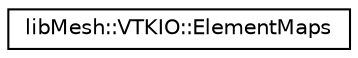 digraph "类继承关系图"
{
 // INTERACTIVE_SVG=YES
  edge [fontname="Helvetica",fontsize="10",labelfontname="Helvetica",labelfontsize="10"];
  node [fontname="Helvetica",fontsize="10",shape=record];
  rankdir="LR";
  Node1 [label="libMesh::VTKIO::ElementMaps",height=0.2,width=0.4,color="black", fillcolor="white", style="filled",URL="$structlibMesh_1_1VTKIO_1_1ElementMaps.html",tooltip="Helper object that holds a map from VTK to libMesh element types and vice-versa. "];
}
